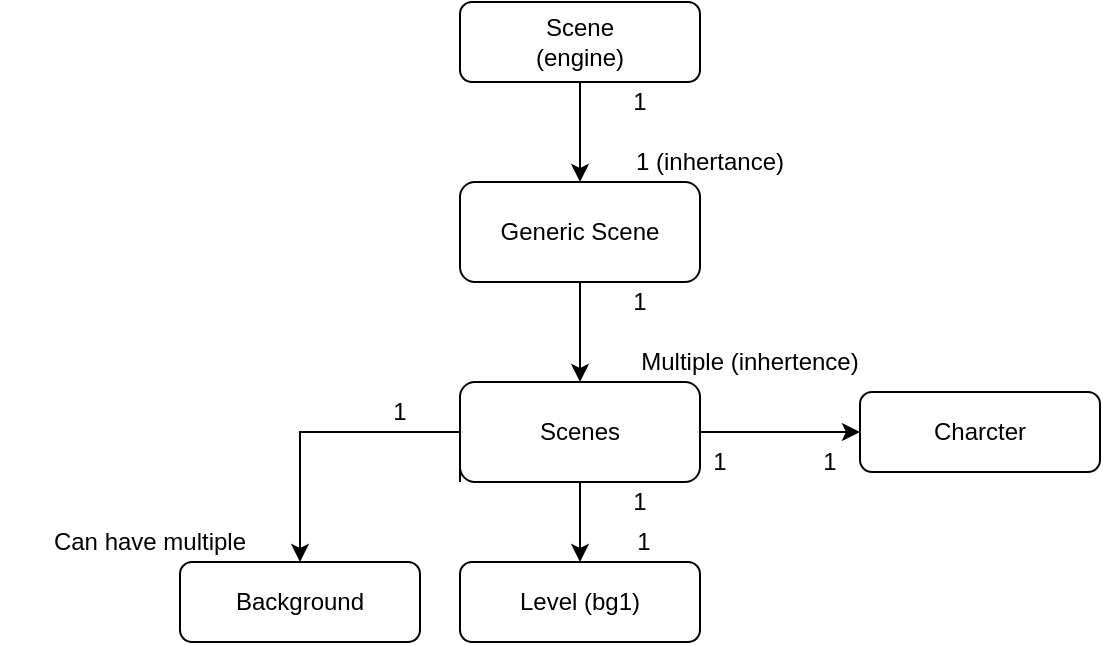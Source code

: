 <mxfile version="12.5.1" type="device"><diagram id="C5RBs43oDa-KdzZeNtuy" name="Page-1"><mxGraphModel dx="1422" dy="767" grid="1" gridSize="10" guides="1" tooltips="1" connect="1" arrows="1" fold="1" page="1" pageScale="1" pageWidth="827" pageHeight="1169" math="0" shadow="0"><root><mxCell id="WIyWlLk6GJQsqaUBKTNV-0"/><mxCell id="WIyWlLk6GJQsqaUBKTNV-1" parent="WIyWlLk6GJQsqaUBKTNV-0"/><mxCell id="WIyWlLk6GJQsqaUBKTNV-3" value="&lt;div&gt;Scene&lt;/div&gt;&lt;div&gt;(engine)&lt;br&gt;&lt;/div&gt;" style="rounded=1;whiteSpace=wrap;html=1;fontSize=12;glass=0;strokeWidth=1;shadow=0;" parent="WIyWlLk6GJQsqaUBKTNV-1" vertex="1"><mxGeometry x="280" y="200" width="120" height="40" as="geometry"/></mxCell><mxCell id="05Xer8cn66TwSLhOYPtw-0" value="" style="endArrow=classic;html=1;exitX=0.5;exitY=1;exitDx=0;exitDy=0;" parent="WIyWlLk6GJQsqaUBKTNV-1" source="WIyWlLk6GJQsqaUBKTNV-3" edge="1"><mxGeometry width="50" height="50" relative="1" as="geometry"><mxPoint x="330" y="310" as="sourcePoint"/><mxPoint x="340" y="290" as="targetPoint"/></mxGeometry></mxCell><mxCell id="05Xer8cn66TwSLhOYPtw-1" value="Generic Scene" style="rounded=1;whiteSpace=wrap;html=1;" parent="WIyWlLk6GJQsqaUBKTNV-1" vertex="1"><mxGeometry x="280" y="290" width="120" height="50" as="geometry"/></mxCell><mxCell id="05Xer8cn66TwSLhOYPtw-21" value="" style="edgeStyle=orthogonalEdgeStyle;rounded=0;orthogonalLoop=1;jettySize=auto;html=1;" parent="WIyWlLk6GJQsqaUBKTNV-1" source="05Xer8cn66TwSLhOYPtw-2" target="05Xer8cn66TwSLhOYPtw-13" edge="1"><mxGeometry relative="1" as="geometry"/></mxCell><mxCell id="05Xer8cn66TwSLhOYPtw-24" style="edgeStyle=orthogonalEdgeStyle;rounded=0;orthogonalLoop=1;jettySize=auto;html=1;exitX=0;exitY=1;exitDx=0;exitDy=0;" parent="WIyWlLk6GJQsqaUBKTNV-1" source="05Xer8cn66TwSLhOYPtw-2" target="05Xer8cn66TwSLhOYPtw-12" edge="1"><mxGeometry relative="1" as="geometry"><Array as="points"><mxPoint x="280" y="415"/><mxPoint x="200" y="415"/></Array></mxGeometry></mxCell><mxCell id="05Xer8cn66TwSLhOYPtw-2" value="Scenes" style="rounded=1;whiteSpace=wrap;html=1;" parent="WIyWlLk6GJQsqaUBKTNV-1" vertex="1"><mxGeometry x="280" y="390" width="120" height="50" as="geometry"/></mxCell><mxCell id="05Xer8cn66TwSLhOYPtw-3" value="1" style="text;html=1;strokeColor=none;fillColor=none;align=center;verticalAlign=middle;whiteSpace=wrap;rounded=0;" parent="WIyWlLk6GJQsqaUBKTNV-1" vertex="1"><mxGeometry x="350" y="240" width="40" height="20" as="geometry"/></mxCell><mxCell id="05Xer8cn66TwSLhOYPtw-4" value="1 (inhertance)" style="text;html=1;strokeColor=none;fillColor=none;align=center;verticalAlign=middle;whiteSpace=wrap;rounded=0;" parent="WIyWlLk6GJQsqaUBKTNV-1" vertex="1"><mxGeometry x="350" y="270" width="110" height="20" as="geometry"/></mxCell><mxCell id="05Xer8cn66TwSLhOYPtw-5" value="" style="endArrow=classic;html=1;exitX=0.5;exitY=1;exitDx=0;exitDy=0;" parent="WIyWlLk6GJQsqaUBKTNV-1" source="05Xer8cn66TwSLhOYPtw-1" edge="1"><mxGeometry width="50" height="50" relative="1" as="geometry"><mxPoint x="280" y="510" as="sourcePoint"/><mxPoint x="340" y="390" as="targetPoint"/></mxGeometry></mxCell><mxCell id="05Xer8cn66TwSLhOYPtw-7" value="1" style="text;html=1;strokeColor=none;fillColor=none;align=center;verticalAlign=middle;whiteSpace=wrap;rounded=0;" parent="WIyWlLk6GJQsqaUBKTNV-1" vertex="1"><mxGeometry x="350" y="340" width="40" height="20" as="geometry"/></mxCell><mxCell id="05Xer8cn66TwSLhOYPtw-8" value="Multiple (inhertence)" style="text;html=1;strokeColor=none;fillColor=none;align=center;verticalAlign=middle;whiteSpace=wrap;rounded=0;" parent="WIyWlLk6GJQsqaUBKTNV-1" vertex="1"><mxGeometry x="350" y="370" width="150" height="20" as="geometry"/></mxCell><mxCell id="05Xer8cn66TwSLhOYPtw-12" value="Background" style="rounded=1;whiteSpace=wrap;html=1;" parent="WIyWlLk6GJQsqaUBKTNV-1" vertex="1"><mxGeometry x="140" y="480" width="120" height="40" as="geometry"/></mxCell><mxCell id="05Xer8cn66TwSLhOYPtw-13" value="Level (bg1)" style="rounded=1;whiteSpace=wrap;html=1;" parent="WIyWlLk6GJQsqaUBKTNV-1" vertex="1"><mxGeometry x="280" y="480" width="120" height="40" as="geometry"/></mxCell><mxCell id="05Xer8cn66TwSLhOYPtw-14" value="Charcter" style="rounded=1;whiteSpace=wrap;html=1;" parent="WIyWlLk6GJQsqaUBKTNV-1" vertex="1"><mxGeometry x="480" y="395" width="120" height="40" as="geometry"/></mxCell><mxCell id="05Xer8cn66TwSLhOYPtw-16" value="" style="endArrow=classic;html=1;entryX=0;entryY=0.5;entryDx=0;entryDy=0;exitX=1;exitY=0.5;exitDx=0;exitDy=0;" parent="WIyWlLk6GJQsqaUBKTNV-1" source="05Xer8cn66TwSLhOYPtw-2" target="05Xer8cn66TwSLhOYPtw-14" edge="1"><mxGeometry width="50" height="50" relative="1" as="geometry"><mxPoint x="400" y="420" as="sourcePoint"/><mxPoint x="450" y="370" as="targetPoint"/></mxGeometry></mxCell><mxCell id="05Xer8cn66TwSLhOYPtw-17" value="1" style="text;html=1;strokeColor=none;fillColor=none;align=center;verticalAlign=middle;whiteSpace=wrap;rounded=0;" parent="WIyWlLk6GJQsqaUBKTNV-1" vertex="1"><mxGeometry x="450" y="420" width="30" height="20" as="geometry"/></mxCell><mxCell id="05Xer8cn66TwSLhOYPtw-19" value="1" style="text;html=1;strokeColor=none;fillColor=none;align=center;verticalAlign=middle;whiteSpace=wrap;rounded=0;" parent="WIyWlLk6GJQsqaUBKTNV-1" vertex="1"><mxGeometry x="400" y="420" width="20" height="20" as="geometry"/></mxCell><mxCell id="05Xer8cn66TwSLhOYPtw-25" value="1" style="text;html=1;strokeColor=none;fillColor=none;align=center;verticalAlign=middle;whiteSpace=wrap;rounded=0;" parent="WIyWlLk6GJQsqaUBKTNV-1" vertex="1"><mxGeometry x="230" y="395" width="40" height="20" as="geometry"/></mxCell><mxCell id="05Xer8cn66TwSLhOYPtw-26" value="Can have multiple" style="text;html=1;strokeColor=none;fillColor=none;align=center;verticalAlign=middle;whiteSpace=wrap;rounded=0;" parent="WIyWlLk6GJQsqaUBKTNV-1" vertex="1"><mxGeometry x="50" y="460" width="150" height="20" as="geometry"/></mxCell><mxCell id="05Xer8cn66TwSLhOYPtw-27" value="1" style="text;html=1;strokeColor=none;fillColor=none;align=center;verticalAlign=middle;whiteSpace=wrap;rounded=0;" parent="WIyWlLk6GJQsqaUBKTNV-1" vertex="1"><mxGeometry x="350" y="440" width="40" height="20" as="geometry"/></mxCell><mxCell id="05Xer8cn66TwSLhOYPtw-28" value="1" style="text;html=1;strokeColor=none;fillColor=none;align=center;verticalAlign=middle;whiteSpace=wrap;rounded=0;" parent="WIyWlLk6GJQsqaUBKTNV-1" vertex="1"><mxGeometry x="352" y="460" width="40" height="20" as="geometry"/></mxCell></root></mxGraphModel></diagram></mxfile>